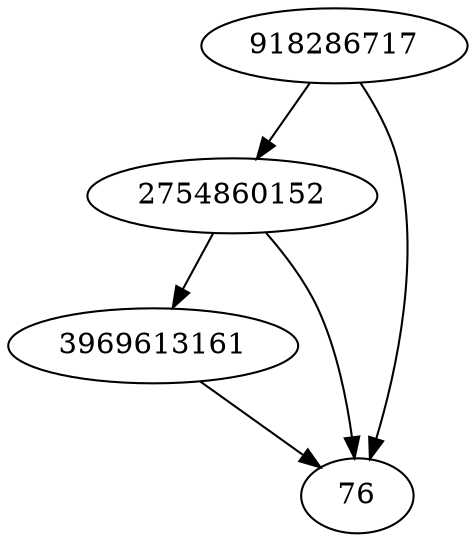 strict digraph  {
2754860152;
3969613161;
76;
918286717;
2754860152 -> 76;
2754860152 -> 3969613161;
3969613161 -> 76;
918286717 -> 76;
918286717 -> 2754860152;
}
